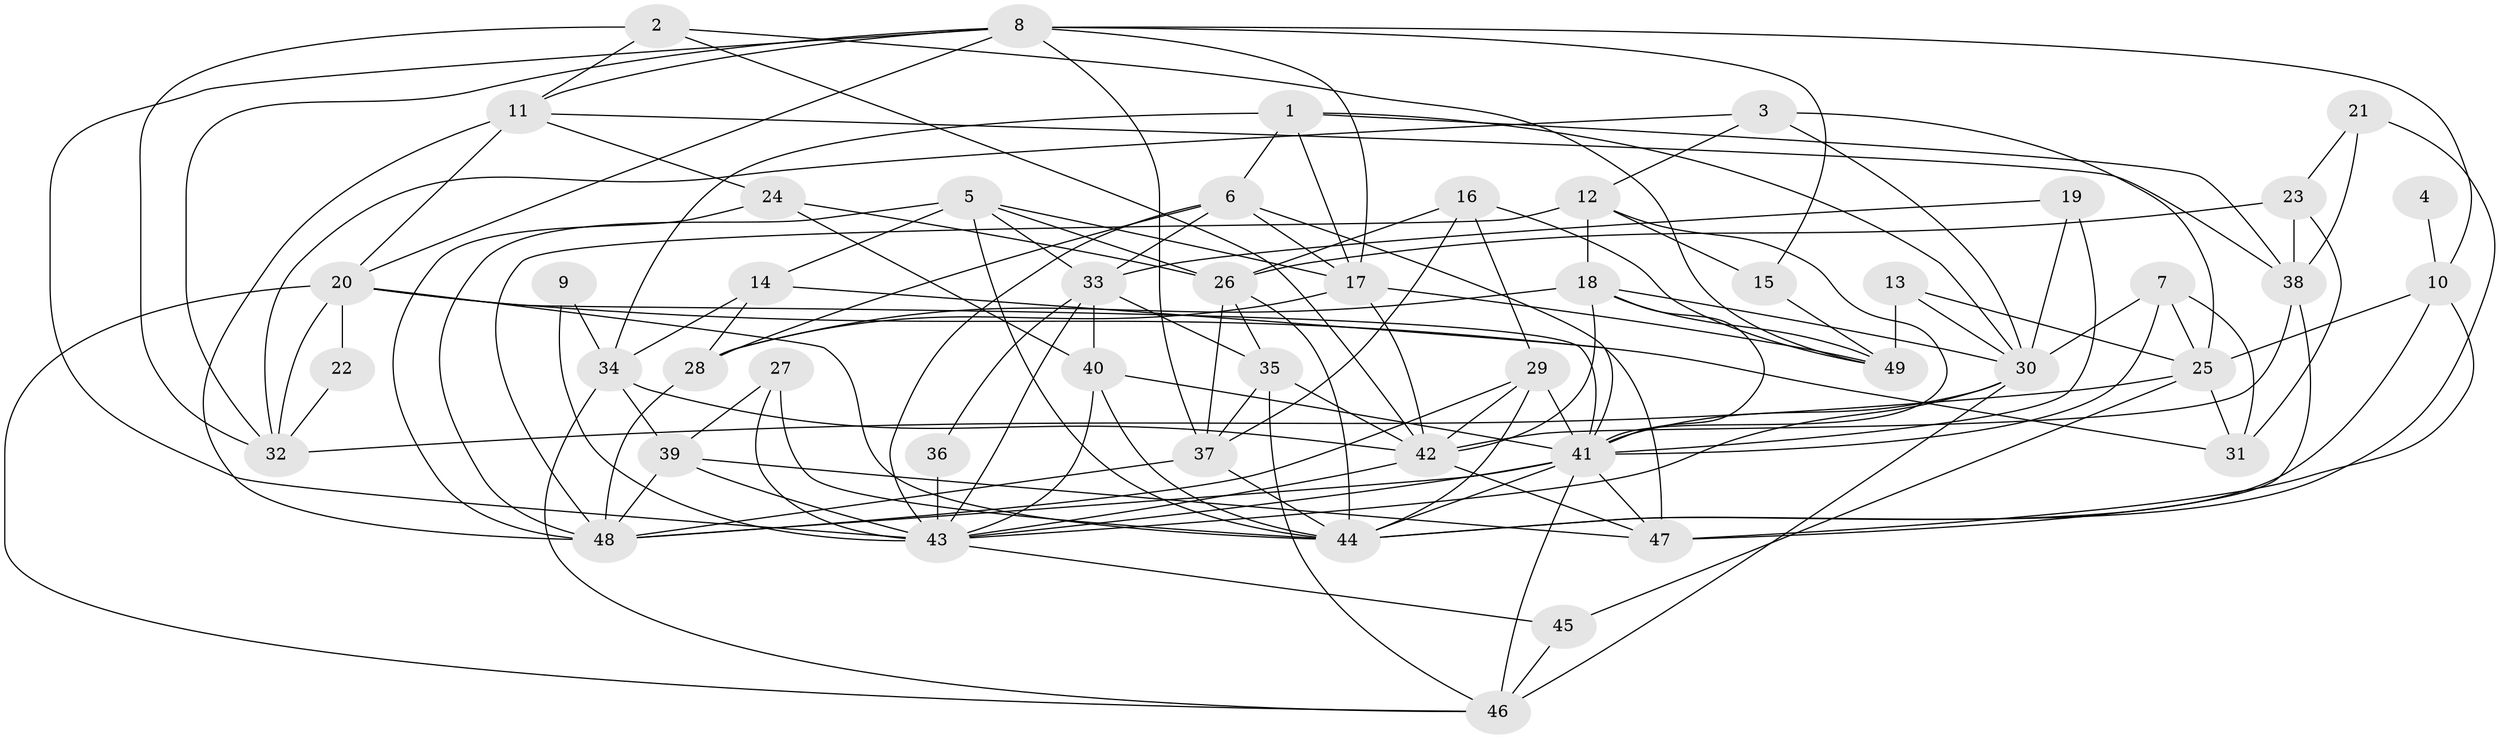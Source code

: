 // original degree distribution, {3: 0.32989690721649484, 4: 0.18556701030927836, 2: 0.12371134020618557, 5: 0.21649484536082475, 7: 0.05154639175257732, 6: 0.08247422680412371, 8: 0.010309278350515464}
// Generated by graph-tools (version 1.1) at 2025/26/03/09/25 03:26:21]
// undirected, 49 vertices, 135 edges
graph export_dot {
graph [start="1"]
  node [color=gray90,style=filled];
  1;
  2;
  3;
  4;
  5;
  6;
  7;
  8;
  9;
  10;
  11;
  12;
  13;
  14;
  15;
  16;
  17;
  18;
  19;
  20;
  21;
  22;
  23;
  24;
  25;
  26;
  27;
  28;
  29;
  30;
  31;
  32;
  33;
  34;
  35;
  36;
  37;
  38;
  39;
  40;
  41;
  42;
  43;
  44;
  45;
  46;
  47;
  48;
  49;
  1 -- 6 [weight=1.0];
  1 -- 17 [weight=1.0];
  1 -- 30 [weight=1.0];
  1 -- 34 [weight=1.0];
  1 -- 38 [weight=1.0];
  2 -- 11 [weight=1.0];
  2 -- 32 [weight=1.0];
  2 -- 42 [weight=1.0];
  2 -- 49 [weight=1.0];
  3 -- 12 [weight=1.0];
  3 -- 25 [weight=1.0];
  3 -- 30 [weight=1.0];
  3 -- 32 [weight=1.0];
  4 -- 10 [weight=2.0];
  5 -- 14 [weight=1.0];
  5 -- 17 [weight=1.0];
  5 -- 26 [weight=1.0];
  5 -- 33 [weight=1.0];
  5 -- 44 [weight=1.0];
  5 -- 48 [weight=1.0];
  6 -- 17 [weight=1.0];
  6 -- 28 [weight=1.0];
  6 -- 33 [weight=1.0];
  6 -- 41 [weight=1.0];
  6 -- 43 [weight=1.0];
  7 -- 25 [weight=1.0];
  7 -- 30 [weight=1.0];
  7 -- 31 [weight=1.0];
  7 -- 41 [weight=1.0];
  8 -- 10 [weight=1.0];
  8 -- 11 [weight=1.0];
  8 -- 15 [weight=1.0];
  8 -- 17 [weight=1.0];
  8 -- 20 [weight=1.0];
  8 -- 32 [weight=1.0];
  8 -- 37 [weight=1.0];
  8 -- 43 [weight=1.0];
  9 -- 34 [weight=1.0];
  9 -- 43 [weight=1.0];
  10 -- 25 [weight=1.0];
  10 -- 44 [weight=1.0];
  10 -- 47 [weight=1.0];
  11 -- 20 [weight=1.0];
  11 -- 24 [weight=1.0];
  11 -- 38 [weight=1.0];
  11 -- 48 [weight=1.0];
  12 -- 15 [weight=1.0];
  12 -- 18 [weight=1.0];
  12 -- 41 [weight=1.0];
  12 -- 48 [weight=1.0];
  13 -- 25 [weight=1.0];
  13 -- 30 [weight=1.0];
  13 -- 49 [weight=1.0];
  14 -- 28 [weight=1.0];
  14 -- 34 [weight=1.0];
  14 -- 47 [weight=1.0];
  15 -- 49 [weight=1.0];
  16 -- 26 [weight=1.0];
  16 -- 29 [weight=1.0];
  16 -- 37 [weight=1.0];
  16 -- 49 [weight=1.0];
  17 -- 28 [weight=1.0];
  17 -- 42 [weight=1.0];
  17 -- 49 [weight=1.0];
  18 -- 28 [weight=1.0];
  18 -- 30 [weight=1.0];
  18 -- 41 [weight=1.0];
  18 -- 42 [weight=1.0];
  18 -- 49 [weight=1.0];
  19 -- 30 [weight=1.0];
  19 -- 33 [weight=1.0];
  19 -- 41 [weight=1.0];
  20 -- 22 [weight=1.0];
  20 -- 31 [weight=1.0];
  20 -- 32 [weight=2.0];
  20 -- 41 [weight=1.0];
  20 -- 44 [weight=1.0];
  20 -- 46 [weight=1.0];
  21 -- 23 [weight=1.0];
  21 -- 38 [weight=1.0];
  21 -- 44 [weight=1.0];
  22 -- 32 [weight=1.0];
  23 -- 26 [weight=1.0];
  23 -- 31 [weight=1.0];
  23 -- 38 [weight=1.0];
  24 -- 26 [weight=1.0];
  24 -- 40 [weight=1.0];
  24 -- 48 [weight=1.0];
  25 -- 31 [weight=1.0];
  25 -- 32 [weight=1.0];
  25 -- 45 [weight=1.0];
  26 -- 35 [weight=1.0];
  26 -- 37 [weight=2.0];
  26 -- 44 [weight=1.0];
  27 -- 39 [weight=1.0];
  27 -- 43 [weight=1.0];
  27 -- 44 [weight=1.0];
  28 -- 48 [weight=1.0];
  29 -- 41 [weight=1.0];
  29 -- 42 [weight=1.0];
  29 -- 44 [weight=1.0];
  29 -- 48 [weight=1.0];
  30 -- 41 [weight=1.0];
  30 -- 43 [weight=1.0];
  30 -- 46 [weight=1.0];
  33 -- 35 [weight=1.0];
  33 -- 36 [weight=2.0];
  33 -- 40 [weight=1.0];
  33 -- 43 [weight=1.0];
  34 -- 39 [weight=1.0];
  34 -- 42 [weight=1.0];
  34 -- 46 [weight=1.0];
  35 -- 37 [weight=1.0];
  35 -- 42 [weight=3.0];
  35 -- 46 [weight=1.0];
  36 -- 43 [weight=2.0];
  37 -- 44 [weight=1.0];
  37 -- 48 [weight=1.0];
  38 -- 42 [weight=1.0];
  38 -- 47 [weight=1.0];
  39 -- 43 [weight=1.0];
  39 -- 47 [weight=1.0];
  39 -- 48 [weight=1.0];
  40 -- 41 [weight=1.0];
  40 -- 43 [weight=1.0];
  40 -- 44 [weight=1.0];
  41 -- 43 [weight=1.0];
  41 -- 44 [weight=1.0];
  41 -- 46 [weight=2.0];
  41 -- 47 [weight=1.0];
  41 -- 48 [weight=1.0];
  42 -- 43 [weight=1.0];
  42 -- 47 [weight=1.0];
  43 -- 45 [weight=1.0];
  45 -- 46 [weight=1.0];
}
